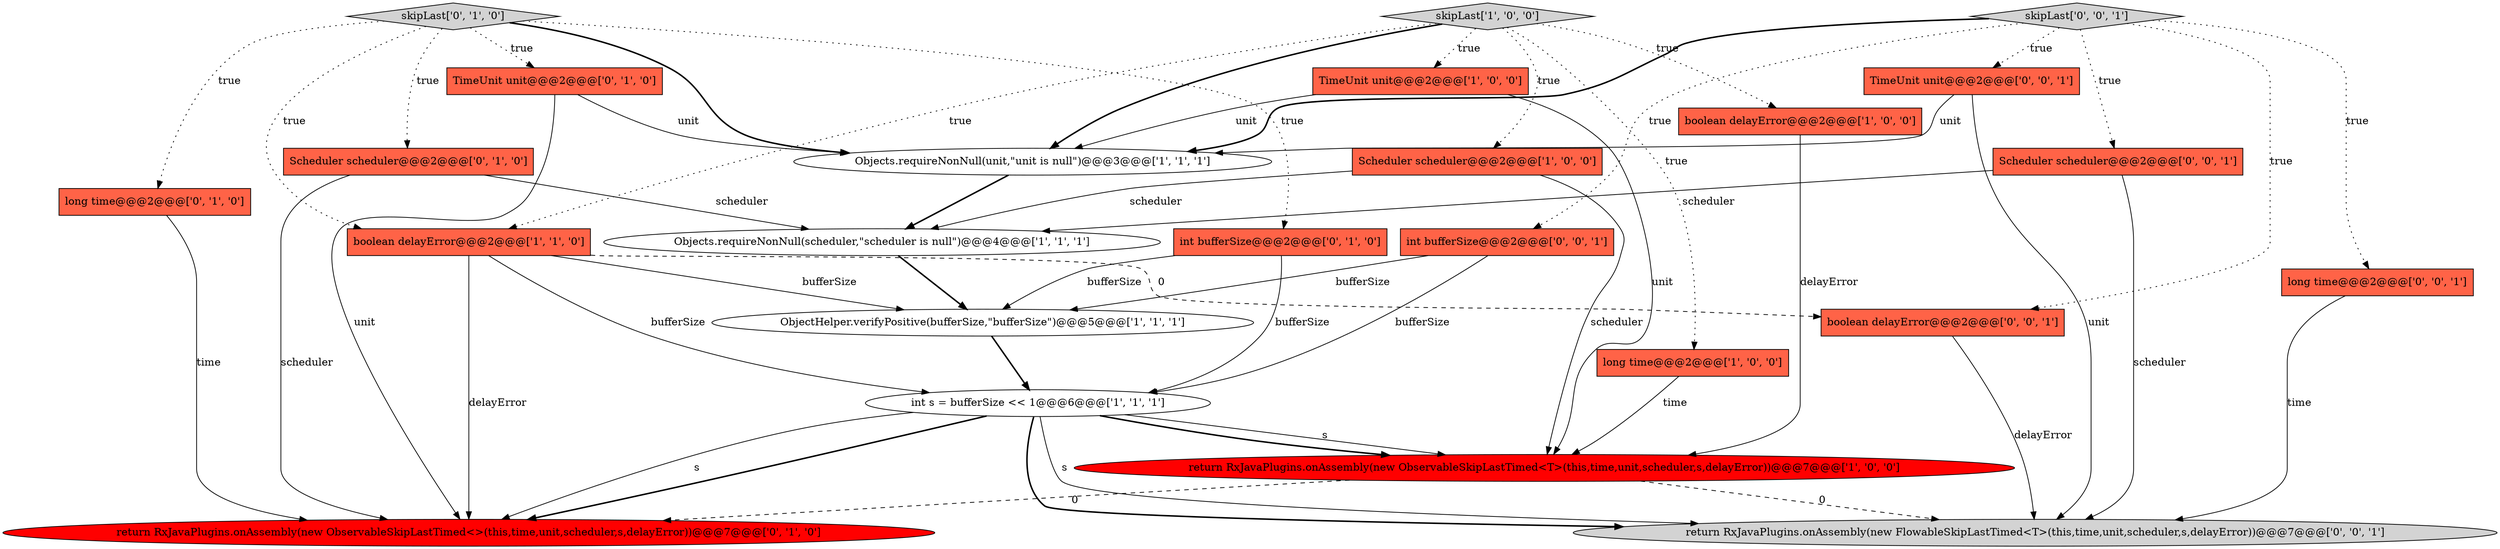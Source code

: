 digraph {
1 [style = filled, label = "boolean delayError@@@2@@@['1', '0', '0']", fillcolor = tomato, shape = box image = "AAA0AAABBB1BBB"];
19 [style = filled, label = "int bufferSize@@@2@@@['0', '0', '1']", fillcolor = tomato, shape = box image = "AAA0AAABBB3BBB"];
17 [style = filled, label = "long time@@@2@@@['0', '0', '1']", fillcolor = tomato, shape = box image = "AAA0AAABBB3BBB"];
8 [style = filled, label = "long time@@@2@@@['1', '0', '0']", fillcolor = tomato, shape = box image = "AAA0AAABBB1BBB"];
5 [style = filled, label = "ObjectHelper.verifyPositive(bufferSize,\"bufferSize\")@@@5@@@['1', '1', '1']", fillcolor = white, shape = ellipse image = "AAA0AAABBB1BBB"];
14 [style = filled, label = "return RxJavaPlugins.onAssembly(new ObservableSkipLastTimed<>(this,time,unit,scheduler,s,delayError))@@@7@@@['0', '1', '0']", fillcolor = red, shape = ellipse image = "AAA1AAABBB2BBB"];
2 [style = filled, label = "TimeUnit unit@@@2@@@['1', '0', '0']", fillcolor = tomato, shape = box image = "AAA0AAABBB1BBB"];
18 [style = filled, label = "TimeUnit unit@@@2@@@['0', '0', '1']", fillcolor = tomato, shape = box image = "AAA0AAABBB3BBB"];
12 [style = filled, label = "long time@@@2@@@['0', '1', '0']", fillcolor = tomato, shape = box image = "AAA0AAABBB2BBB"];
13 [style = filled, label = "Scheduler scheduler@@@2@@@['0', '1', '0']", fillcolor = tomato, shape = box image = "AAA0AAABBB2BBB"];
3 [style = filled, label = "skipLast['1', '0', '0']", fillcolor = lightgray, shape = diamond image = "AAA0AAABBB1BBB"];
10 [style = filled, label = "Objects.requireNonNull(unit,\"unit is null\")@@@3@@@['1', '1', '1']", fillcolor = white, shape = ellipse image = "AAA0AAABBB1BBB"];
21 [style = filled, label = "return RxJavaPlugins.onAssembly(new FlowableSkipLastTimed<T>(this,time,unit,scheduler,s,delayError))@@@7@@@['0', '0', '1']", fillcolor = lightgray, shape = ellipse image = "AAA0AAABBB3BBB"];
9 [style = filled, label = "boolean delayError@@@2@@@['1', '1', '0']", fillcolor = tomato, shape = box image = "AAA0AAABBB1BBB"];
16 [style = filled, label = "int bufferSize@@@2@@@['0', '1', '0']", fillcolor = tomato, shape = box image = "AAA0AAABBB2BBB"];
7 [style = filled, label = "return RxJavaPlugins.onAssembly(new ObservableSkipLastTimed<T>(this,time,unit,scheduler,s,delayError))@@@7@@@['1', '0', '0']", fillcolor = red, shape = ellipse image = "AAA1AAABBB1BBB"];
23 [style = filled, label = "boolean delayError@@@2@@@['0', '0', '1']", fillcolor = tomato, shape = box image = "AAA0AAABBB3BBB"];
11 [style = filled, label = "skipLast['0', '1', '0']", fillcolor = lightgray, shape = diamond image = "AAA0AAABBB2BBB"];
22 [style = filled, label = "Scheduler scheduler@@@2@@@['0', '0', '1']", fillcolor = tomato, shape = box image = "AAA0AAABBB3BBB"];
20 [style = filled, label = "skipLast['0', '0', '1']", fillcolor = lightgray, shape = diamond image = "AAA0AAABBB3BBB"];
15 [style = filled, label = "TimeUnit unit@@@2@@@['0', '1', '0']", fillcolor = tomato, shape = box image = "AAA0AAABBB2BBB"];
6 [style = filled, label = "int s = bufferSize << 1@@@6@@@['1', '1', '1']", fillcolor = white, shape = ellipse image = "AAA0AAABBB1BBB"];
0 [style = filled, label = "Objects.requireNonNull(scheduler,\"scheduler is null\")@@@4@@@['1', '1', '1']", fillcolor = white, shape = ellipse image = "AAA0AAABBB1BBB"];
4 [style = filled, label = "Scheduler scheduler@@@2@@@['1', '0', '0']", fillcolor = tomato, shape = box image = "AAA0AAABBB1BBB"];
6->14 [style = solid, label="s"];
19->5 [style = solid, label="bufferSize"];
17->21 [style = solid, label="time"];
6->7 [style = solid, label="s"];
7->21 [style = dashed, label="0"];
12->14 [style = solid, label="time"];
9->14 [style = solid, label="delayError"];
6->21 [style = bold, label=""];
3->2 [style = dotted, label="true"];
22->0 [style = solid, label="scheduler"];
9->5 [style = solid, label="bufferSize"];
9->6 [style = solid, label="bufferSize"];
11->12 [style = dotted, label="true"];
20->17 [style = dotted, label="true"];
7->14 [style = dashed, label="0"];
13->0 [style = solid, label="scheduler"];
3->4 [style = dotted, label="true"];
16->5 [style = solid, label="bufferSize"];
18->10 [style = solid, label="unit"];
22->21 [style = solid, label="scheduler"];
11->9 [style = dotted, label="true"];
15->14 [style = solid, label="unit"];
3->9 [style = dotted, label="true"];
13->14 [style = solid, label="scheduler"];
11->13 [style = dotted, label="true"];
6->21 [style = solid, label="s"];
1->7 [style = solid, label="delayError"];
2->10 [style = solid, label="unit"];
16->6 [style = solid, label="bufferSize"];
9->23 [style = dashed, label="0"];
23->21 [style = solid, label="delayError"];
20->10 [style = bold, label=""];
19->6 [style = solid, label="bufferSize"];
6->14 [style = bold, label=""];
8->7 [style = solid, label="time"];
4->0 [style = solid, label="scheduler"];
3->10 [style = bold, label=""];
5->6 [style = bold, label=""];
11->10 [style = bold, label=""];
10->0 [style = bold, label=""];
20->23 [style = dotted, label="true"];
20->18 [style = dotted, label="true"];
11->16 [style = dotted, label="true"];
15->10 [style = solid, label="unit"];
20->19 [style = dotted, label="true"];
20->22 [style = dotted, label="true"];
6->7 [style = bold, label=""];
11->15 [style = dotted, label="true"];
2->7 [style = solid, label="unit"];
18->21 [style = solid, label="unit"];
3->8 [style = dotted, label="true"];
3->1 [style = dotted, label="true"];
4->7 [style = solid, label="scheduler"];
0->5 [style = bold, label=""];
}
